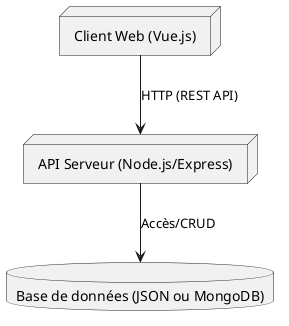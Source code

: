 @startuml
node "Client Web (Vue.js)" as Front
node "API Serveur (Node.js/Express)" as Back
database "Base de données (JSON ou MongoDB)" as DB

Front --> Back : HTTP (REST API)
Back --> DB : Accès/CRUD

@enduml
